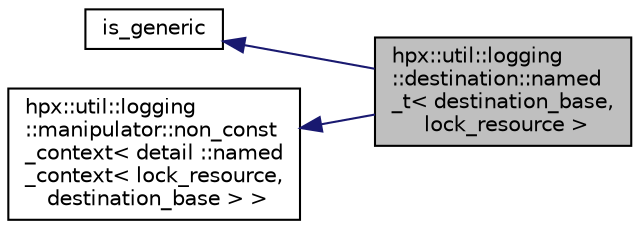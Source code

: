 digraph "hpx::util::logging::destination::named_t&lt; destination_base, lock_resource &gt;"
{
  edge [fontname="Helvetica",fontsize="10",labelfontname="Helvetica",labelfontsize="10"];
  node [fontname="Helvetica",fontsize="10",shape=record];
  rankdir="LR";
  Node4 [label="hpx::util::logging\l::destination::named\l_t\< destination_base,\l lock_resource \>",height=0.2,width=0.4,color="black", fillcolor="grey75", style="filled", fontcolor="black"];
  Node5 -> Node4 [dir="back",color="midnightblue",fontsize="10",style="solid",fontname="Helvetica"];
  Node5 [label="is_generic",height=0.2,width=0.4,color="black", fillcolor="white", style="filled",URL="$d3/d73/structhpx_1_1util_1_1logging_1_1manipulator_1_1is__generic.html",tooltip="Represents a generic manipulator (formatter or destination) "];
  Node6 -> Node4 [dir="back",color="midnightblue",fontsize="10",style="solid",fontname="Helvetica"];
  Node6 [label="hpx::util::logging\l::manipulator::non_const\l_context\< detail ::named\l_context\< lock_resource,\l destination_base \> \>",height=0.2,width=0.4,color="black", fillcolor="white", style="filled",URL="$d1/db7/structhpx_1_1util_1_1logging_1_1manipulator_1_1non__const__context.html",tooltip="In case your manipulator (formatter or destination) needs to hold non-const context information..."];
}
